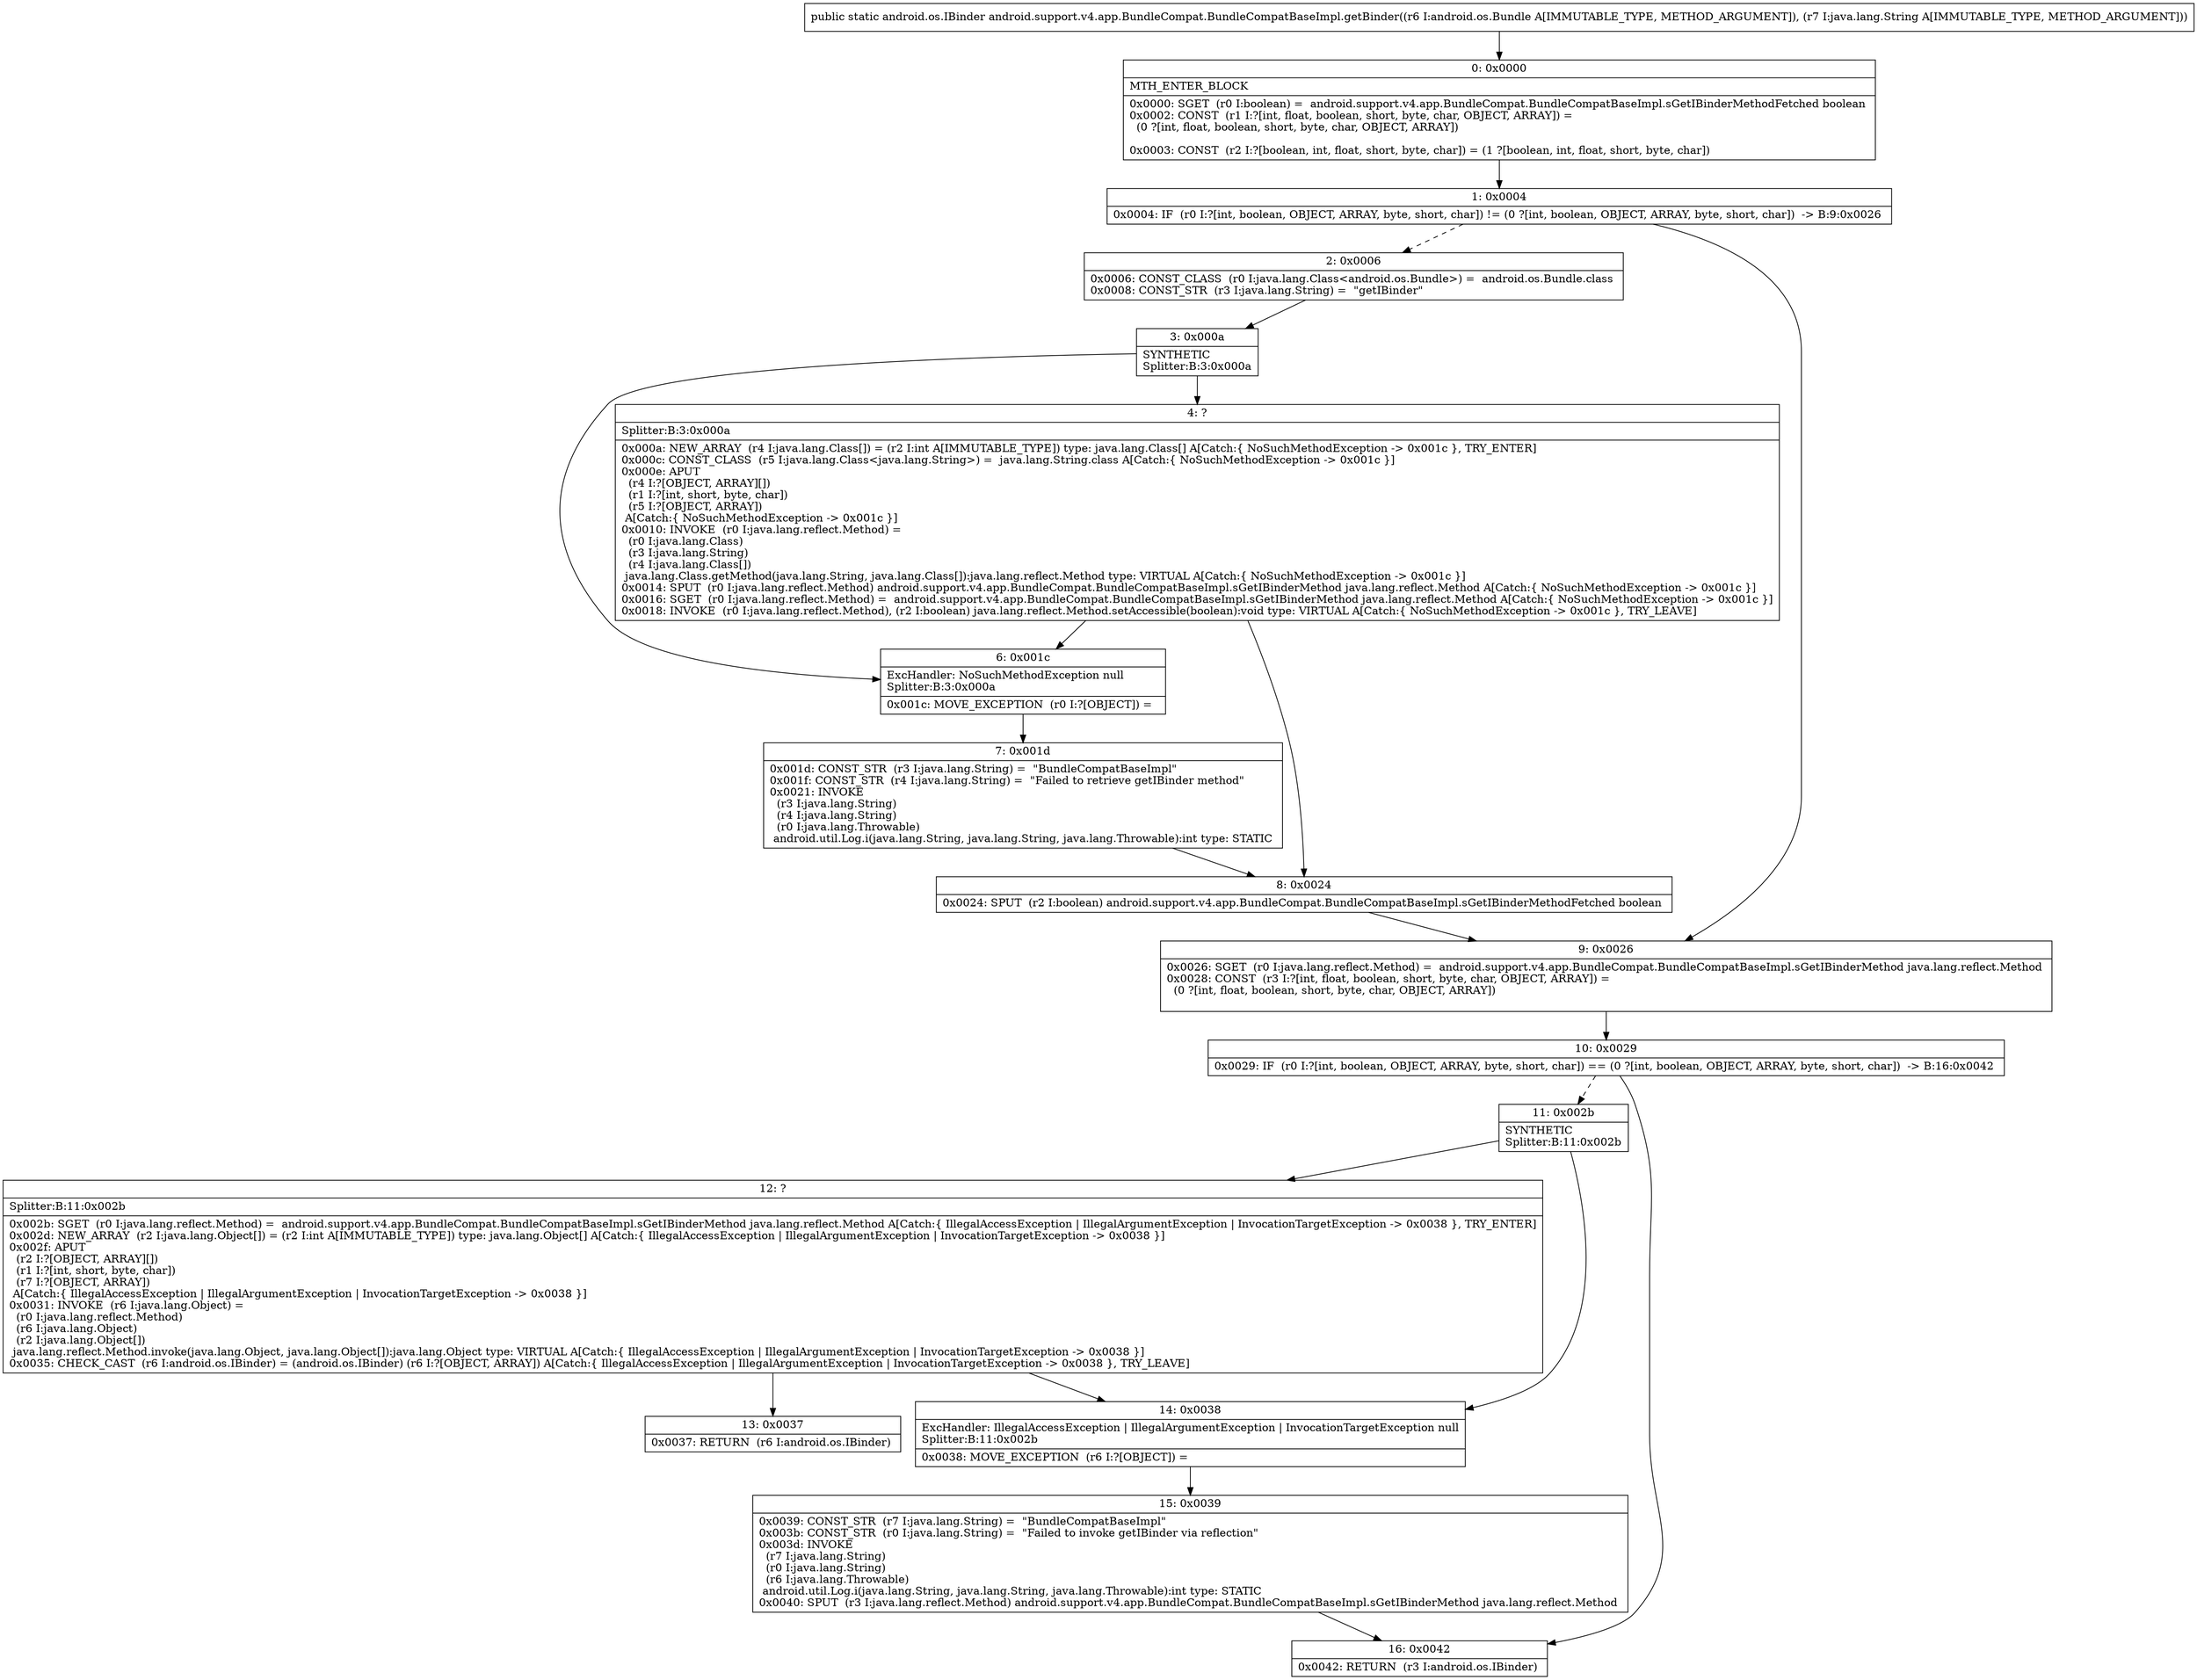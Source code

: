 digraph "CFG forandroid.support.v4.app.BundleCompat.BundleCompatBaseImpl.getBinder(Landroid\/os\/Bundle;Ljava\/lang\/String;)Landroid\/os\/IBinder;" {
Node_0 [shape=record,label="{0\:\ 0x0000|MTH_ENTER_BLOCK\l|0x0000: SGET  (r0 I:boolean) =  android.support.v4.app.BundleCompat.BundleCompatBaseImpl.sGetIBinderMethodFetched boolean \l0x0002: CONST  (r1 I:?[int, float, boolean, short, byte, char, OBJECT, ARRAY]) = \l  (0 ?[int, float, boolean, short, byte, char, OBJECT, ARRAY])\l \l0x0003: CONST  (r2 I:?[boolean, int, float, short, byte, char]) = (1 ?[boolean, int, float, short, byte, char]) \l}"];
Node_1 [shape=record,label="{1\:\ 0x0004|0x0004: IF  (r0 I:?[int, boolean, OBJECT, ARRAY, byte, short, char]) != (0 ?[int, boolean, OBJECT, ARRAY, byte, short, char])  \-\> B:9:0x0026 \l}"];
Node_2 [shape=record,label="{2\:\ 0x0006|0x0006: CONST_CLASS  (r0 I:java.lang.Class\<android.os.Bundle\>) =  android.os.Bundle.class \l0x0008: CONST_STR  (r3 I:java.lang.String) =  \"getIBinder\" \l}"];
Node_3 [shape=record,label="{3\:\ 0x000a|SYNTHETIC\lSplitter:B:3:0x000a\l}"];
Node_4 [shape=record,label="{4\:\ ?|Splitter:B:3:0x000a\l|0x000a: NEW_ARRAY  (r4 I:java.lang.Class[]) = (r2 I:int A[IMMUTABLE_TYPE]) type: java.lang.Class[] A[Catch:\{ NoSuchMethodException \-\> 0x001c \}, TRY_ENTER]\l0x000c: CONST_CLASS  (r5 I:java.lang.Class\<java.lang.String\>) =  java.lang.String.class A[Catch:\{ NoSuchMethodException \-\> 0x001c \}]\l0x000e: APUT  \l  (r4 I:?[OBJECT, ARRAY][])\l  (r1 I:?[int, short, byte, char])\l  (r5 I:?[OBJECT, ARRAY])\l A[Catch:\{ NoSuchMethodException \-\> 0x001c \}]\l0x0010: INVOKE  (r0 I:java.lang.reflect.Method) = \l  (r0 I:java.lang.Class)\l  (r3 I:java.lang.String)\l  (r4 I:java.lang.Class[])\l java.lang.Class.getMethod(java.lang.String, java.lang.Class[]):java.lang.reflect.Method type: VIRTUAL A[Catch:\{ NoSuchMethodException \-\> 0x001c \}]\l0x0014: SPUT  (r0 I:java.lang.reflect.Method) android.support.v4.app.BundleCompat.BundleCompatBaseImpl.sGetIBinderMethod java.lang.reflect.Method A[Catch:\{ NoSuchMethodException \-\> 0x001c \}]\l0x0016: SGET  (r0 I:java.lang.reflect.Method) =  android.support.v4.app.BundleCompat.BundleCompatBaseImpl.sGetIBinderMethod java.lang.reflect.Method A[Catch:\{ NoSuchMethodException \-\> 0x001c \}]\l0x0018: INVOKE  (r0 I:java.lang.reflect.Method), (r2 I:boolean) java.lang.reflect.Method.setAccessible(boolean):void type: VIRTUAL A[Catch:\{ NoSuchMethodException \-\> 0x001c \}, TRY_LEAVE]\l}"];
Node_6 [shape=record,label="{6\:\ 0x001c|ExcHandler: NoSuchMethodException null\lSplitter:B:3:0x000a\l|0x001c: MOVE_EXCEPTION  (r0 I:?[OBJECT]) =  \l}"];
Node_7 [shape=record,label="{7\:\ 0x001d|0x001d: CONST_STR  (r3 I:java.lang.String) =  \"BundleCompatBaseImpl\" \l0x001f: CONST_STR  (r4 I:java.lang.String) =  \"Failed to retrieve getIBinder method\" \l0x0021: INVOKE  \l  (r3 I:java.lang.String)\l  (r4 I:java.lang.String)\l  (r0 I:java.lang.Throwable)\l android.util.Log.i(java.lang.String, java.lang.String, java.lang.Throwable):int type: STATIC \l}"];
Node_8 [shape=record,label="{8\:\ 0x0024|0x0024: SPUT  (r2 I:boolean) android.support.v4.app.BundleCompat.BundleCompatBaseImpl.sGetIBinderMethodFetched boolean \l}"];
Node_9 [shape=record,label="{9\:\ 0x0026|0x0026: SGET  (r0 I:java.lang.reflect.Method) =  android.support.v4.app.BundleCompat.BundleCompatBaseImpl.sGetIBinderMethod java.lang.reflect.Method \l0x0028: CONST  (r3 I:?[int, float, boolean, short, byte, char, OBJECT, ARRAY]) = \l  (0 ?[int, float, boolean, short, byte, char, OBJECT, ARRAY])\l \l}"];
Node_10 [shape=record,label="{10\:\ 0x0029|0x0029: IF  (r0 I:?[int, boolean, OBJECT, ARRAY, byte, short, char]) == (0 ?[int, boolean, OBJECT, ARRAY, byte, short, char])  \-\> B:16:0x0042 \l}"];
Node_11 [shape=record,label="{11\:\ 0x002b|SYNTHETIC\lSplitter:B:11:0x002b\l}"];
Node_12 [shape=record,label="{12\:\ ?|Splitter:B:11:0x002b\l|0x002b: SGET  (r0 I:java.lang.reflect.Method) =  android.support.v4.app.BundleCompat.BundleCompatBaseImpl.sGetIBinderMethod java.lang.reflect.Method A[Catch:\{ IllegalAccessException \| IllegalArgumentException \| InvocationTargetException \-\> 0x0038 \}, TRY_ENTER]\l0x002d: NEW_ARRAY  (r2 I:java.lang.Object[]) = (r2 I:int A[IMMUTABLE_TYPE]) type: java.lang.Object[] A[Catch:\{ IllegalAccessException \| IllegalArgumentException \| InvocationTargetException \-\> 0x0038 \}]\l0x002f: APUT  \l  (r2 I:?[OBJECT, ARRAY][])\l  (r1 I:?[int, short, byte, char])\l  (r7 I:?[OBJECT, ARRAY])\l A[Catch:\{ IllegalAccessException \| IllegalArgumentException \| InvocationTargetException \-\> 0x0038 \}]\l0x0031: INVOKE  (r6 I:java.lang.Object) = \l  (r0 I:java.lang.reflect.Method)\l  (r6 I:java.lang.Object)\l  (r2 I:java.lang.Object[])\l java.lang.reflect.Method.invoke(java.lang.Object, java.lang.Object[]):java.lang.Object type: VIRTUAL A[Catch:\{ IllegalAccessException \| IllegalArgumentException \| InvocationTargetException \-\> 0x0038 \}]\l0x0035: CHECK_CAST  (r6 I:android.os.IBinder) = (android.os.IBinder) (r6 I:?[OBJECT, ARRAY]) A[Catch:\{ IllegalAccessException \| IllegalArgumentException \| InvocationTargetException \-\> 0x0038 \}, TRY_LEAVE]\l}"];
Node_13 [shape=record,label="{13\:\ 0x0037|0x0037: RETURN  (r6 I:android.os.IBinder) \l}"];
Node_14 [shape=record,label="{14\:\ 0x0038|ExcHandler: IllegalAccessException \| IllegalArgumentException \| InvocationTargetException null\lSplitter:B:11:0x002b\l|0x0038: MOVE_EXCEPTION  (r6 I:?[OBJECT]) =  \l}"];
Node_15 [shape=record,label="{15\:\ 0x0039|0x0039: CONST_STR  (r7 I:java.lang.String) =  \"BundleCompatBaseImpl\" \l0x003b: CONST_STR  (r0 I:java.lang.String) =  \"Failed to invoke getIBinder via reflection\" \l0x003d: INVOKE  \l  (r7 I:java.lang.String)\l  (r0 I:java.lang.String)\l  (r6 I:java.lang.Throwable)\l android.util.Log.i(java.lang.String, java.lang.String, java.lang.Throwable):int type: STATIC \l0x0040: SPUT  (r3 I:java.lang.reflect.Method) android.support.v4.app.BundleCompat.BundleCompatBaseImpl.sGetIBinderMethod java.lang.reflect.Method \l}"];
Node_16 [shape=record,label="{16\:\ 0x0042|0x0042: RETURN  (r3 I:android.os.IBinder) \l}"];
MethodNode[shape=record,label="{public static android.os.IBinder android.support.v4.app.BundleCompat.BundleCompatBaseImpl.getBinder((r6 I:android.os.Bundle A[IMMUTABLE_TYPE, METHOD_ARGUMENT]), (r7 I:java.lang.String A[IMMUTABLE_TYPE, METHOD_ARGUMENT])) }"];
MethodNode -> Node_0;
Node_0 -> Node_1;
Node_1 -> Node_2[style=dashed];
Node_1 -> Node_9;
Node_2 -> Node_3;
Node_3 -> Node_4;
Node_3 -> Node_6;
Node_4 -> Node_6;
Node_4 -> Node_8;
Node_6 -> Node_7;
Node_7 -> Node_8;
Node_8 -> Node_9;
Node_9 -> Node_10;
Node_10 -> Node_11[style=dashed];
Node_10 -> Node_16;
Node_11 -> Node_12;
Node_11 -> Node_14;
Node_12 -> Node_13;
Node_12 -> Node_14;
Node_14 -> Node_15;
Node_15 -> Node_16;
}

